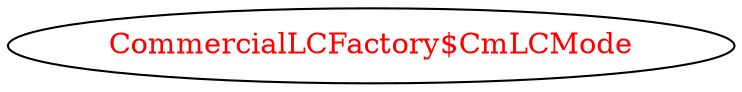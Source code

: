 digraph dependencyGraph {
 concentrate=true;
 ranksep="2.0";
 rankdir="LR"; 
 splines="ortho";
"CommercialLCFactory$CmLCMode" [fontcolor="red"];
}